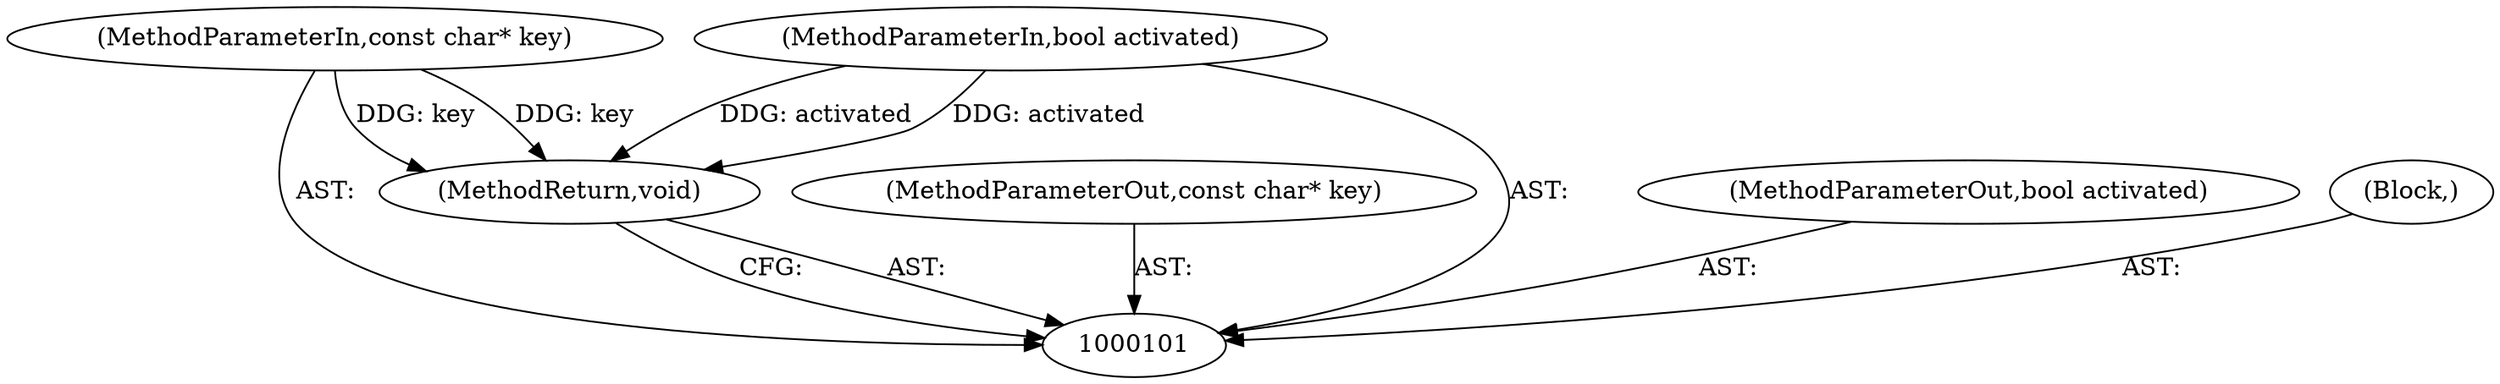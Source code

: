 digraph "0_Chrome_dc7b094a338c6c521f918f478e993f0f74bbea0d_72" {
"1000105" [label="(MethodReturn,void)"];
"1000102" [label="(MethodParameterIn,const char* key)"];
"1000110" [label="(MethodParameterOut,const char* key)"];
"1000103" [label="(MethodParameterIn,bool activated)"];
"1000111" [label="(MethodParameterOut,bool activated)"];
"1000104" [label="(Block,)"];
"1000105" -> "1000101"  [label="AST: "];
"1000105" -> "1000101"  [label="CFG: "];
"1000103" -> "1000105"  [label="DDG: activated"];
"1000102" -> "1000105"  [label="DDG: key"];
"1000102" -> "1000101"  [label="AST: "];
"1000102" -> "1000105"  [label="DDG: key"];
"1000110" -> "1000101"  [label="AST: "];
"1000103" -> "1000101"  [label="AST: "];
"1000103" -> "1000105"  [label="DDG: activated"];
"1000111" -> "1000101"  [label="AST: "];
"1000104" -> "1000101"  [label="AST: "];
}
